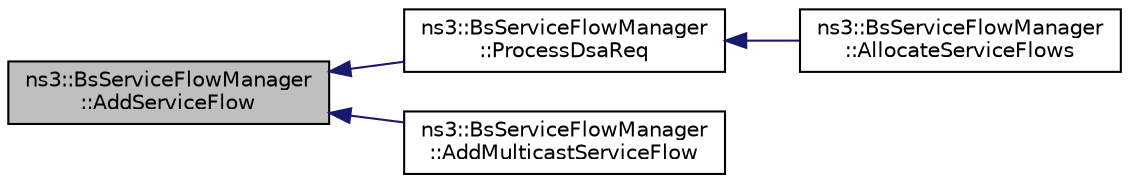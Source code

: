 digraph "ns3::BsServiceFlowManager::AddServiceFlow"
{
  edge [fontname="Helvetica",fontsize="10",labelfontname="Helvetica",labelfontsize="10"];
  node [fontname="Helvetica",fontsize="10",shape=record];
  rankdir="LR";
  Node1 [label="ns3::BsServiceFlowManager\l::AddServiceFlow",height=0.2,width=0.4,color="black", fillcolor="grey75", style="filled", fontcolor="black"];
  Node1 -> Node2 [dir="back",color="midnightblue",fontsize="10",style="solid"];
  Node2 [label="ns3::BsServiceFlowManager\l::ProcessDsaReq",height=0.2,width=0.4,color="black", fillcolor="white", style="filled",URL="$d5/d5e/classns3_1_1BsServiceFlowManager.html#afba823b624d516de570c0c7a6312de2b",tooltip="process a DSA-Req message "];
  Node2 -> Node3 [dir="back",color="midnightblue",fontsize="10",style="solid"];
  Node3 [label="ns3::BsServiceFlowManager\l::AllocateServiceFlows",height=0.2,width=0.4,color="black", fillcolor="white", style="filled",URL="$d5/d5e/classns3_1_1BsServiceFlowManager.html#a2c9d6e3696af0e9bc15bcbe4089ab489",tooltip="allocate service flows "];
  Node1 -> Node4 [dir="back",color="midnightblue",fontsize="10",style="solid"];
  Node4 [label="ns3::BsServiceFlowManager\l::AddMulticastServiceFlow",height=0.2,width=0.4,color="black", fillcolor="white", style="filled",URL="$d5/d5e/classns3_1_1BsServiceFlowManager.html#a608f17a9cc0c559ed3f47c8947c95659",tooltip="add a multicast service flow "];
}
